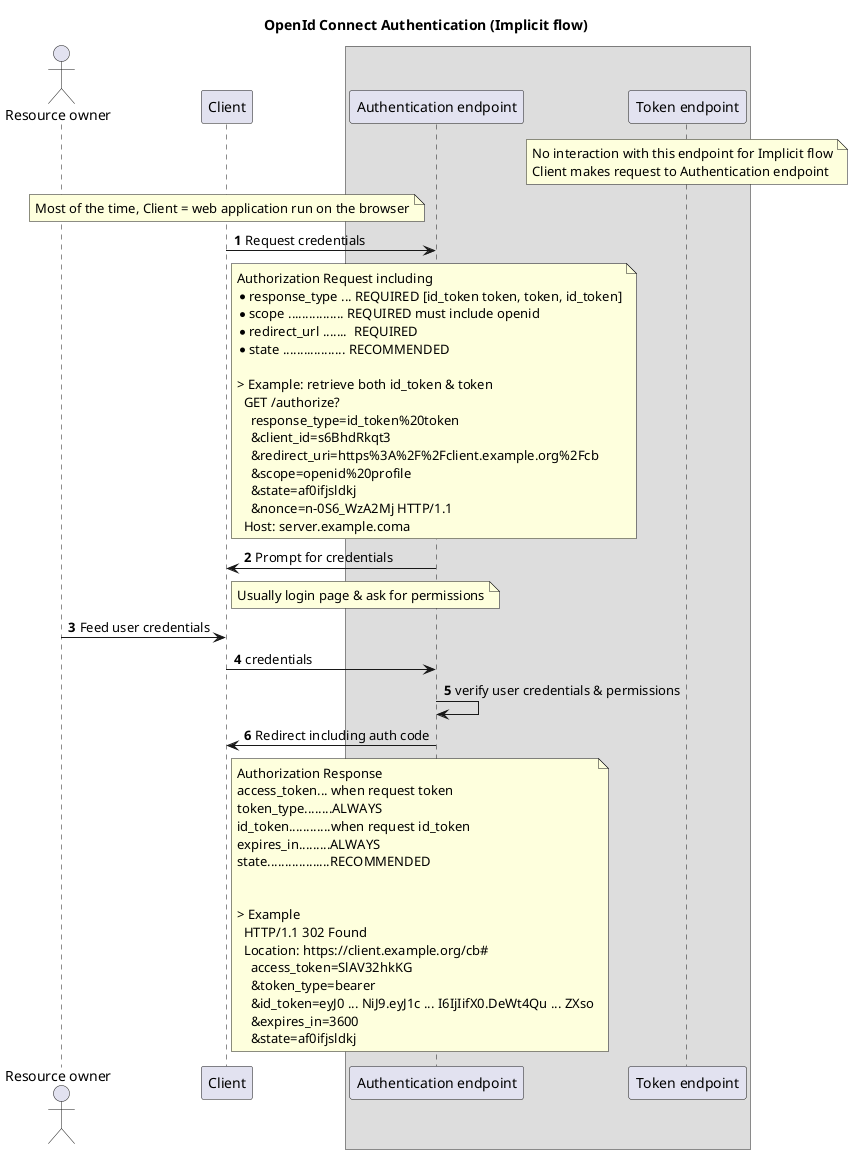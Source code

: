 @startuml
'https://plantuml.com/sequence-diagram

title OpenId Connect Authentication (Implicit flow)

actor "Resource owner" as user
participant "Client" as ua
box
participant "Authentication endpoint" as auth
participant "Token endpoint" as token
end box
autonumber
note over token
  No interaction with this endpoint for Implicit flow
  Client makes request to Authentication endpoint
end note
note over ua
  Most of the time, Client = web application run on the browser
end note
ua -> auth: Request credentials
note right ua
Authorization Request including
* response_type ... REQUIRED [id_token token, token, id_token]
* scope ................ REQUIRED must include openid
* redirect_url .......  REQUIRED
* state .................. RECOMMENDED

> Example: retrieve both id_token & token
  GET /authorize?
    response_type=id_token%20token
    &client_id=s6BhdRkqt3
    &redirect_uri=https%3A%2F%2Fclient.example.org%2Fcb
    &scope=openid%20profile
    &state=af0ifjsldkj
    &nonce=n-0S6_WzA2Mj HTTP/1.1
  Host: server.example.coma
end note
auth -> ua: Prompt for credentials
note right ua
 Usually login page & ask for permissions
end note
user -> ua: Feed user credentials
ua -> auth: credentials
auth -> auth: verify user credentials & permissions
auth -> ua: Redirect including auth code
note right ua
Authorization Response
access_token... when request token
token_type........ALWAYS
id_token............when request id_token
expires_in.........ALWAYS
state..................RECOMMENDED


> Example
  HTTP/1.1 302 Found
  Location: https://client.example.org/cb#
    access_token=SlAV32hkKG
    &token_type=bearer
    &id_token=eyJ0 ... NiJ9.eyJ1c ... I6IjIifX0.DeWt4Qu ... ZXso
    &expires_in=3600
    &state=af0ifjsldkj
end note
@enduml
